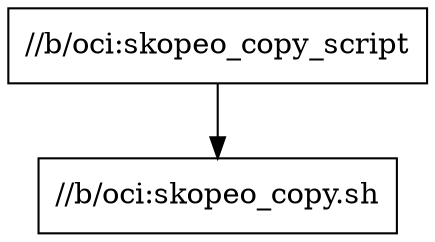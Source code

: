 digraph mygraph {
  node [shape=box];
  "//b/oci:skopeo_copy_script"
  "//b/oci:skopeo_copy_script" -> "//b/oci:skopeo_copy.sh"
  "//b/oci:skopeo_copy.sh"
}
